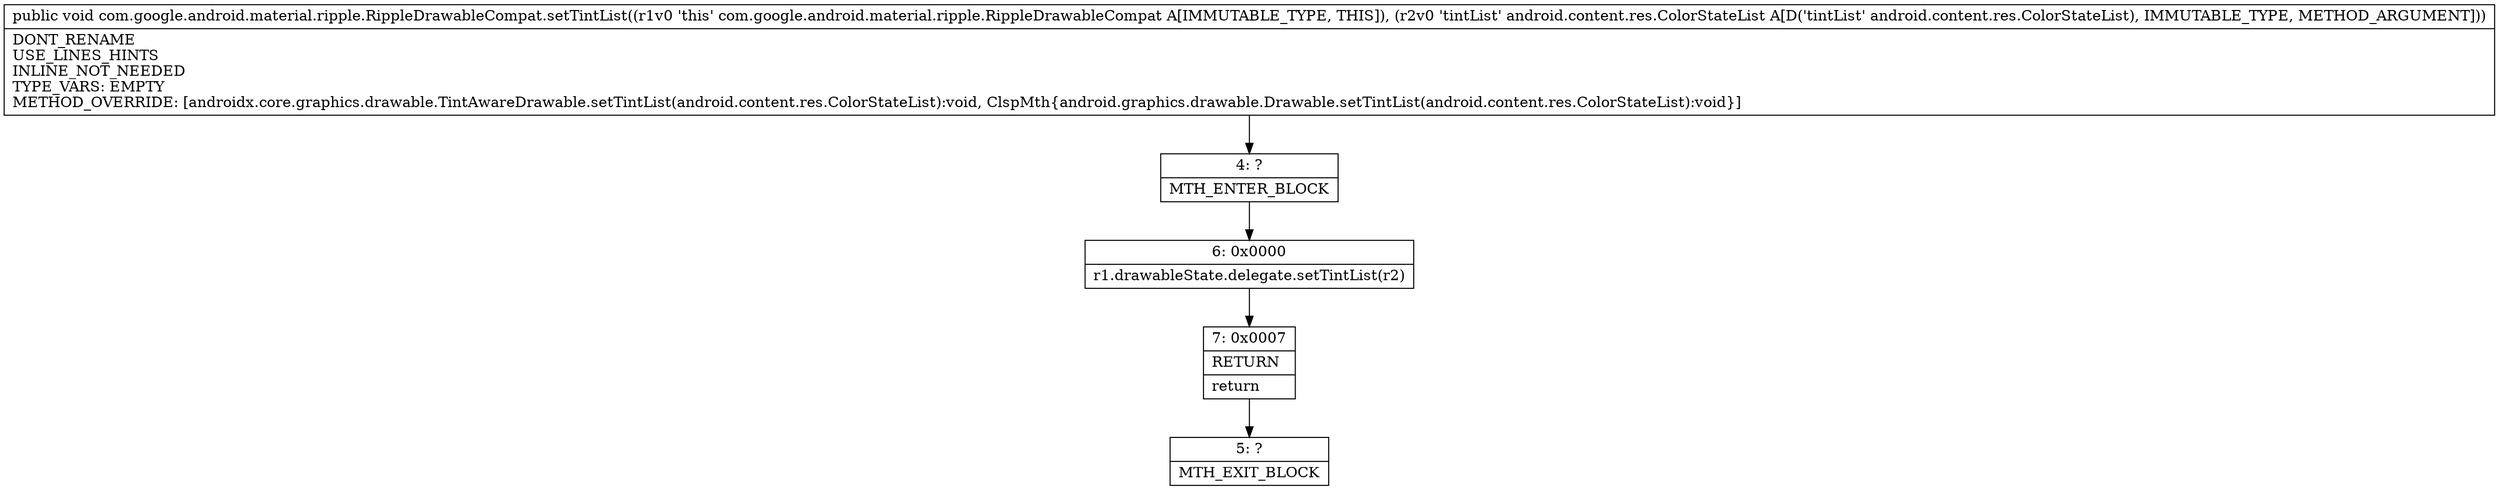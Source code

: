 digraph "CFG forcom.google.android.material.ripple.RippleDrawableCompat.setTintList(Landroid\/content\/res\/ColorStateList;)V" {
Node_4 [shape=record,label="{4\:\ ?|MTH_ENTER_BLOCK\l}"];
Node_6 [shape=record,label="{6\:\ 0x0000|r1.drawableState.delegate.setTintList(r2)\l}"];
Node_7 [shape=record,label="{7\:\ 0x0007|RETURN\l|return\l}"];
Node_5 [shape=record,label="{5\:\ ?|MTH_EXIT_BLOCK\l}"];
MethodNode[shape=record,label="{public void com.google.android.material.ripple.RippleDrawableCompat.setTintList((r1v0 'this' com.google.android.material.ripple.RippleDrawableCompat A[IMMUTABLE_TYPE, THIS]), (r2v0 'tintList' android.content.res.ColorStateList A[D('tintList' android.content.res.ColorStateList), IMMUTABLE_TYPE, METHOD_ARGUMENT]))  | DONT_RENAME\lUSE_LINES_HINTS\lINLINE_NOT_NEEDED\lTYPE_VARS: EMPTY\lMETHOD_OVERRIDE: [androidx.core.graphics.drawable.TintAwareDrawable.setTintList(android.content.res.ColorStateList):void, ClspMth\{android.graphics.drawable.Drawable.setTintList(android.content.res.ColorStateList):void\}]\l}"];
MethodNode -> Node_4;Node_4 -> Node_6;
Node_6 -> Node_7;
Node_7 -> Node_5;
}

